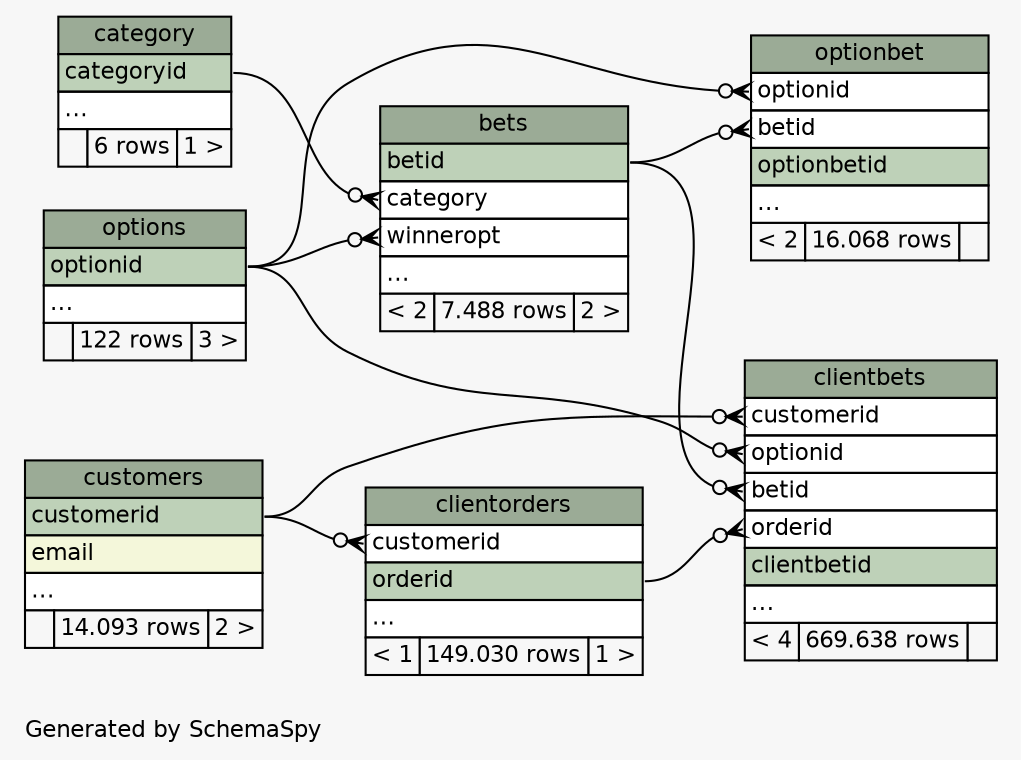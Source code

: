 // dot 2.38.0 on Linux 4.4.0-45-generic
// SchemaSpy rev 590
digraph "compactRelationshipsDiagram" {
  graph [
    rankdir="RL"
    bgcolor="#f7f7f7"
    label="\nGenerated by SchemaSpy"
    labeljust="l"
    nodesep="0.18"
    ranksep="0.46"
    fontname="Helvetica"
    fontsize="11"
  ];
  node [
    fontname="Helvetica"
    fontsize="11"
    shape="plaintext"
  ];
  edge [
    arrowsize="0.8"
  ];
  "bets" [
    label=<
    <TABLE BORDER="0" CELLBORDER="1" CELLSPACING="0" BGCOLOR="#ffffff">
      <TR><TD COLSPAN="3" BGCOLOR="#9bab96" ALIGN="CENTER">bets</TD></TR>
      <TR><TD PORT="betid" COLSPAN="3" BGCOLOR="#bed1b8" ALIGN="LEFT">betid</TD></TR>
      <TR><TD PORT="category" COLSPAN="3" ALIGN="LEFT">category</TD></TR>
      <TR><TD PORT="winneropt" COLSPAN="3" ALIGN="LEFT">winneropt</TD></TR>
      <TR><TD PORT="elipses" COLSPAN="3" ALIGN="LEFT">...</TD></TR>
      <TR><TD ALIGN="LEFT" BGCOLOR="#f7f7f7">&lt; 2</TD><TD ALIGN="RIGHT" BGCOLOR="#f7f7f7">7.488 rows</TD><TD ALIGN="RIGHT" BGCOLOR="#f7f7f7">2 &gt;</TD></TR>
    </TABLE>>
    URL="tables/bets.html"
    tooltip="bets"
  ];
  "category" [
    label=<
    <TABLE BORDER="0" CELLBORDER="1" CELLSPACING="0" BGCOLOR="#ffffff">
      <TR><TD COLSPAN="3" BGCOLOR="#9bab96" ALIGN="CENTER">category</TD></TR>
      <TR><TD PORT="categoryid" COLSPAN="3" BGCOLOR="#bed1b8" ALIGN="LEFT">categoryid</TD></TR>
      <TR><TD PORT="elipses" COLSPAN="3" ALIGN="LEFT">...</TD></TR>
      <TR><TD ALIGN="LEFT" BGCOLOR="#f7f7f7">  </TD><TD ALIGN="RIGHT" BGCOLOR="#f7f7f7">6 rows</TD><TD ALIGN="RIGHT" BGCOLOR="#f7f7f7">1 &gt;</TD></TR>
    </TABLE>>
    URL="tables/category.html"
    tooltip="category"
  ];
  "clientbets" [
    label=<
    <TABLE BORDER="0" CELLBORDER="1" CELLSPACING="0" BGCOLOR="#ffffff">
      <TR><TD COLSPAN="3" BGCOLOR="#9bab96" ALIGN="CENTER">clientbets</TD></TR>
      <TR><TD PORT="customerid" COLSPAN="3" ALIGN="LEFT">customerid</TD></TR>
      <TR><TD PORT="optionid" COLSPAN="3" ALIGN="LEFT">optionid</TD></TR>
      <TR><TD PORT="betid" COLSPAN="3" ALIGN="LEFT">betid</TD></TR>
      <TR><TD PORT="orderid" COLSPAN="3" ALIGN="LEFT">orderid</TD></TR>
      <TR><TD PORT="clientbetid" COLSPAN="3" BGCOLOR="#bed1b8" ALIGN="LEFT">clientbetid</TD></TR>
      <TR><TD PORT="elipses" COLSPAN="3" ALIGN="LEFT">...</TD></TR>
      <TR><TD ALIGN="LEFT" BGCOLOR="#f7f7f7">&lt; 4</TD><TD ALIGN="RIGHT" BGCOLOR="#f7f7f7">669.638 rows</TD><TD ALIGN="RIGHT" BGCOLOR="#f7f7f7">  </TD></TR>
    </TABLE>>
    URL="tables/clientbets.html"
    tooltip="clientbets"
  ];
  "clientorders" [
    label=<
    <TABLE BORDER="0" CELLBORDER="1" CELLSPACING="0" BGCOLOR="#ffffff">
      <TR><TD COLSPAN="3" BGCOLOR="#9bab96" ALIGN="CENTER">clientorders</TD></TR>
      <TR><TD PORT="customerid" COLSPAN="3" ALIGN="LEFT">customerid</TD></TR>
      <TR><TD PORT="orderid" COLSPAN="3" BGCOLOR="#bed1b8" ALIGN="LEFT">orderid</TD></TR>
      <TR><TD PORT="elipses" COLSPAN="3" ALIGN="LEFT">...</TD></TR>
      <TR><TD ALIGN="LEFT" BGCOLOR="#f7f7f7">&lt; 1</TD><TD ALIGN="RIGHT" BGCOLOR="#f7f7f7">149.030 rows</TD><TD ALIGN="RIGHT" BGCOLOR="#f7f7f7">1 &gt;</TD></TR>
    </TABLE>>
    URL="tables/clientorders.html"
    tooltip="clientorders"
  ];
  "customers" [
    label=<
    <TABLE BORDER="0" CELLBORDER="1" CELLSPACING="0" BGCOLOR="#ffffff">
      <TR><TD COLSPAN="3" BGCOLOR="#9bab96" ALIGN="CENTER">customers</TD></TR>
      <TR><TD PORT="customerid" COLSPAN="3" BGCOLOR="#bed1b8" ALIGN="LEFT">customerid</TD></TR>
      <TR><TD PORT="email" COLSPAN="3" BGCOLOR="#f4f7da" ALIGN="LEFT">email</TD></TR>
      <TR><TD PORT="elipses" COLSPAN="3" ALIGN="LEFT">...</TD></TR>
      <TR><TD ALIGN="LEFT" BGCOLOR="#f7f7f7">  </TD><TD ALIGN="RIGHT" BGCOLOR="#f7f7f7">14.093 rows</TD><TD ALIGN="RIGHT" BGCOLOR="#f7f7f7">2 &gt;</TD></TR>
    </TABLE>>
    URL="tables/customers.html"
    tooltip="customers"
  ];
  "optionbet" [
    label=<
    <TABLE BORDER="0" CELLBORDER="1" CELLSPACING="0" BGCOLOR="#ffffff">
      <TR><TD COLSPAN="3" BGCOLOR="#9bab96" ALIGN="CENTER">optionbet</TD></TR>
      <TR><TD PORT="optionid" COLSPAN="3" ALIGN="LEFT">optionid</TD></TR>
      <TR><TD PORT="betid" COLSPAN="3" ALIGN="LEFT">betid</TD></TR>
      <TR><TD PORT="optionbetid" COLSPAN="3" BGCOLOR="#bed1b8" ALIGN="LEFT">optionbetid</TD></TR>
      <TR><TD PORT="elipses" COLSPAN="3" ALIGN="LEFT">...</TD></TR>
      <TR><TD ALIGN="LEFT" BGCOLOR="#f7f7f7">&lt; 2</TD><TD ALIGN="RIGHT" BGCOLOR="#f7f7f7">16.068 rows</TD><TD ALIGN="RIGHT" BGCOLOR="#f7f7f7">  </TD></TR>
    </TABLE>>
    URL="tables/optionbet.html"
    tooltip="optionbet"
  ];
  "options" [
    label=<
    <TABLE BORDER="0" CELLBORDER="1" CELLSPACING="0" BGCOLOR="#ffffff">
      <TR><TD COLSPAN="3" BGCOLOR="#9bab96" ALIGN="CENTER">options</TD></TR>
      <TR><TD PORT="optionid" COLSPAN="3" BGCOLOR="#bed1b8" ALIGN="LEFT">optionid</TD></TR>
      <TR><TD PORT="elipses" COLSPAN="3" ALIGN="LEFT">...</TD></TR>
      <TR><TD ALIGN="LEFT" BGCOLOR="#f7f7f7">  </TD><TD ALIGN="RIGHT" BGCOLOR="#f7f7f7">122 rows</TD><TD ALIGN="RIGHT" BGCOLOR="#f7f7f7">3 &gt;</TD></TR>
    </TABLE>>
    URL="tables/options.html"
    tooltip="options"
  ];
  "bets":"category":w -> "category":"categoryid":e [arrowhead=none dir=back arrowtail=crowodot];
  "bets":"winneropt":w -> "options":"optionid":e [arrowhead=none dir=back arrowtail=crowodot];
  "clientbets":"betid":w -> "bets":"betid":e [arrowhead=none dir=back arrowtail=crowodot];
  "clientbets":"customerid":w -> "customers":"customerid":e [arrowhead=none dir=back arrowtail=crowodot];
  "clientbets":"optionid":w -> "options":"optionid":e [arrowhead=none dir=back arrowtail=crowodot];
  "clientbets":"orderid":w -> "clientorders":"orderid":e [arrowhead=none dir=back arrowtail=crowodot];
  "clientorders":"customerid":w -> "customers":"customerid":e [arrowhead=none dir=back arrowtail=crowodot];
  "optionbet":"betid":w -> "bets":"betid":e [arrowhead=none dir=back arrowtail=crowodot];
  "optionbet":"optionid":w -> "options":"optionid":e [arrowhead=none dir=back arrowtail=crowodot];
}
